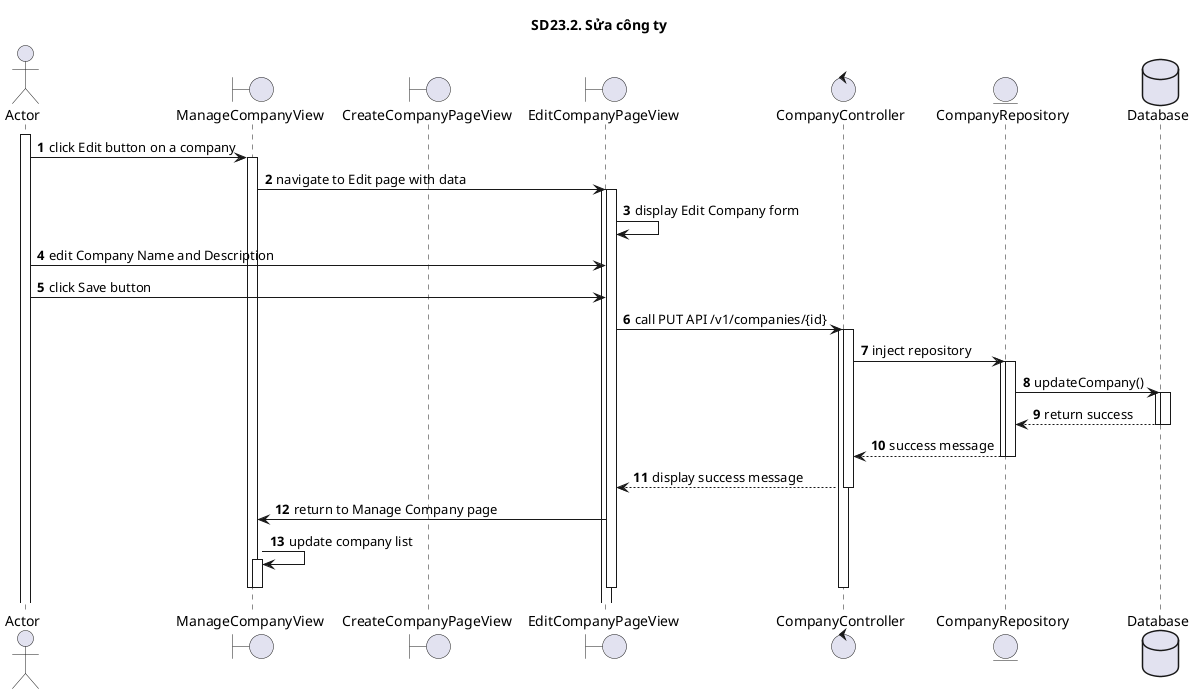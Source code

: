 @startuml SQ
autonumber
title SD23.2. Sửa công ty
actor "Actor" as actor
boundary "ManageCompanyView" as manageView
boundary "CreateCompanyPageView" as createView
boundary "EditCompanyPageView" as editView
control "CompanyController" as controller
entity "CompanyRepository" as model
database "Database" as database
activate actor
 actor -> manageView : click Edit button on a company
activate manageView
    manageView -> editView : navigate to Edit page with data
    activate editView
activate editView
    editView -> editView : display Edit Company form
    actor -> editView : edit Company Name and Description
    actor -> editView : click Save button
    editView -> controller : call PUT API /v1/companies/{id}
    activate controller
activate controller
    controller -> model : inject repository
    activate model
activate model
    model -> database : updateCompany()
    activate database
activate database
    database --> model : return success
deactivate database
    deactivate database
    model --> controller : success message
deactivate model
    deactivate model
    controller --> editView : display success message
deactivate controller
    editView -> manageView : return to Manage Company page
    manageView -> manageView : update company list
activate manageView
deactivate manageView
deactivate manageView
    deactivate editView
    deactivate controller
